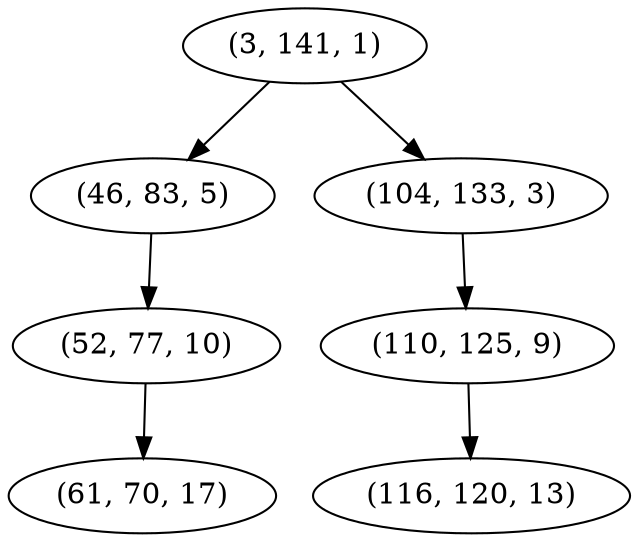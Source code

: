 digraph tree {
    "(3, 141, 1)";
    "(46, 83, 5)";
    "(52, 77, 10)";
    "(61, 70, 17)";
    "(104, 133, 3)";
    "(110, 125, 9)";
    "(116, 120, 13)";
    "(3, 141, 1)" -> "(46, 83, 5)";
    "(3, 141, 1)" -> "(104, 133, 3)";
    "(46, 83, 5)" -> "(52, 77, 10)";
    "(52, 77, 10)" -> "(61, 70, 17)";
    "(104, 133, 3)" -> "(110, 125, 9)";
    "(110, 125, 9)" -> "(116, 120, 13)";
}
